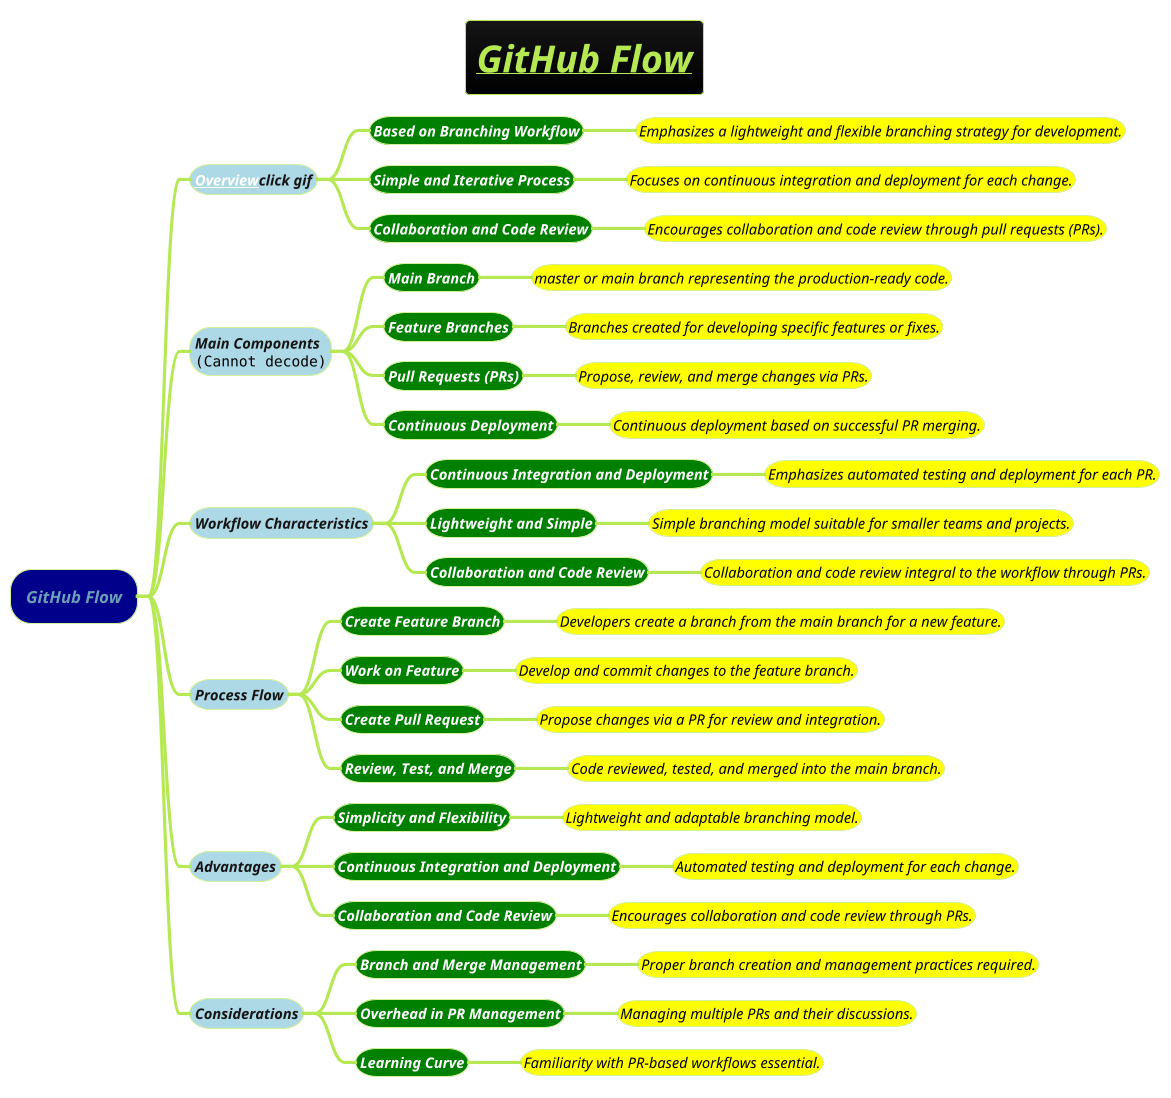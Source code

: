 @startmindmap
title =<i><b><u>GitHub Flow
!theme hacker

*[#darkblue] <i>GitHub Flow
**[#lightblue] <i><color #blac><size:14>[[docs/3-devops/git/gif/github-flow.adoc Overview]]click gif
***[#green] <b><i><color #white><size:14>Based on Branching Workflow
****[#yellow] <i><color #black><size:14>Emphasizes a lightweight and flexible branching strategy for development.
***[#green] <b><i><color #white><size:14>Simple and Iterative Process
****[#yellow] <i><color #black><size:14>Focuses on continuous integration and deployment for each change.
***[#green] <b><i><color #white><size:14>Collaboration and Code Review
****[#yellow] <i><color #black><size:14>Encourages collaboration and code review through pull requests (PRs).
**[#lightblue] <i><color #blac><size:14>Main Components\n<img:images/img_15.png{scale=.7}>
***[#green] <b><i><color #white><size:14>Main Branch
****[#yellow] <i><color #black><size:14>master or main branch representing the production-ready code.
***[#green] <b><i><color #white><size:14>Feature Branches
****[#yellow] <i><color #black><size:14>Branches created for developing specific features or fixes.
***[#green] <b><i><color #white><size:14>Pull Requests (PRs)
****[#yellow] <i><color #black><size:14>Propose, review, and merge changes via PRs.
***[#green] <b><i><color #white><size:14>Continuous Deployment
****[#yellow] <i><color #black><size:14>Continuous deployment based on successful PR merging.
**[#lightblue] <i><color #blac><size:14>Workflow Characteristics
***[#green] <b><i><color #white><size:14>Continuous Integration and Deployment
****[#yellow] <i><color #black><size:14>Emphasizes automated testing and deployment for each PR.
***[#green] <b><i><color #white><size:14>Lightweight and Simple
****[#yellow] <i><color #black><size:14>Simple branching model suitable for smaller teams and projects.
***[#green] <b><i><color #white><size:14>Collaboration and Code Review
****[#yellow] <i><color #black><size:14>Collaboration and code review integral to the workflow through PRs.
**[#lightblue] <i><color #blac><size:14>Process Flow
***[#green] <b><i><color #white><size:14>Create Feature Branch
****[#yellow] <i><color #black><size:14>Developers create a branch from the main branch for a new feature.
***[#green] <b><i><color #white><size:14>Work on Feature
****[#yellow] <i><color #black><size:14>Develop and commit changes to the feature branch.
***[#green] <b><i><color #white><size:14>Create Pull Request
****[#yellow] <i><color #black><size:14>Propose changes via a PR for review and integration.
***[#green] <b><i><color #white><size:14>Review, Test, and Merge
****[#yellow] <i><color #black><size:14>Code reviewed, tested, and merged into the main branch.
**[#lightblue] <i><color #blac><size:14>Advantages
***[#green] <b><i><color #white><size:14>Simplicity and Flexibility
****[#yellow] <i><color #black><size:14>Lightweight and adaptable branching model.
***[#green] <b><i><color #white><size:14>Continuous Integration and Deployment
****[#yellow] <i><color #black><size:14>Automated testing and deployment for each change.
***[#green] <b><i><color #white><size:14>Collaboration and Code Review
****[#yellow] <i><color #black><size:14>Encourages collaboration and code review through PRs.
**[#lightblue] <i><color #blac><size:14>Considerations
***[#green] <b><i><color #white><size:14>Branch and Merge Management
****[#yellow] <i><color #black><size:14>Proper branch creation and management practices required.
***[#green] <b><i><color #white><size:14>Overhead in PR Management
****[#yellow] <i><color #black><size:14>Managing multiple PRs and their discussions.
***[#green] <b><i><color #white><size:14>Learning Curve
****[#yellow] <i><color #black><size:14>Familiarity with PR-based workflows essential.
@endmindmap
